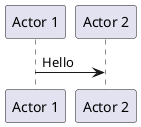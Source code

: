 @startuml
   participant "Actor 1" as act1
   participant "Actor 2" as act2
   act1 -> act2 : Hello
@enduml